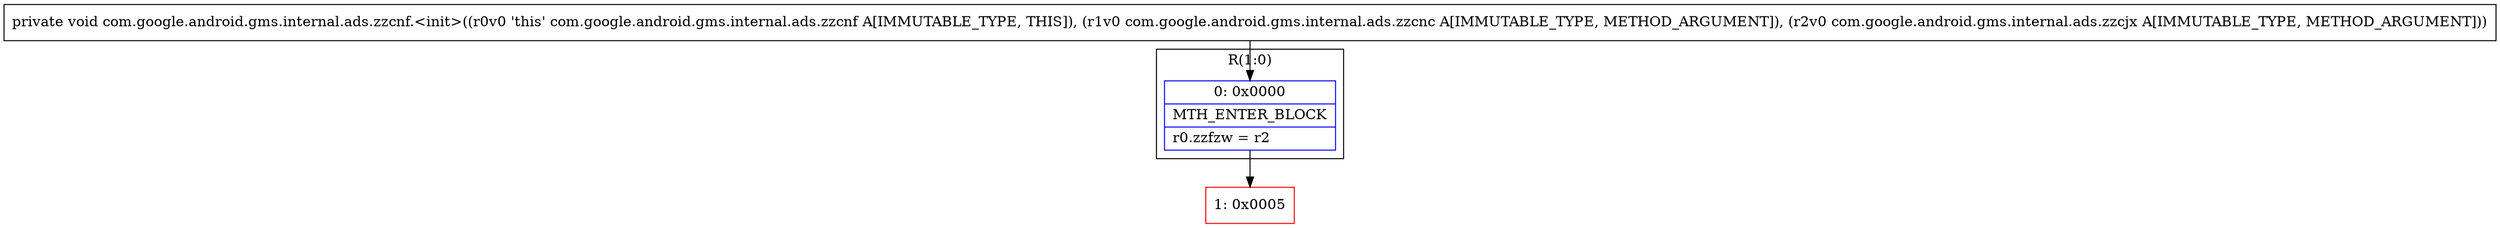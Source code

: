 digraph "CFG forcom.google.android.gms.internal.ads.zzcnf.\<init\>(Lcom\/google\/android\/gms\/internal\/ads\/zzcnc;Lcom\/google\/android\/gms\/internal\/ads\/zzcjx;)V" {
subgraph cluster_Region_1576387481 {
label = "R(1:0)";
node [shape=record,color=blue];
Node_0 [shape=record,label="{0\:\ 0x0000|MTH_ENTER_BLOCK\l|r0.zzfzw = r2\l}"];
}
Node_1 [shape=record,color=red,label="{1\:\ 0x0005}"];
MethodNode[shape=record,label="{private void com.google.android.gms.internal.ads.zzcnf.\<init\>((r0v0 'this' com.google.android.gms.internal.ads.zzcnf A[IMMUTABLE_TYPE, THIS]), (r1v0 com.google.android.gms.internal.ads.zzcnc A[IMMUTABLE_TYPE, METHOD_ARGUMENT]), (r2v0 com.google.android.gms.internal.ads.zzcjx A[IMMUTABLE_TYPE, METHOD_ARGUMENT])) }"];
MethodNode -> Node_0;
Node_0 -> Node_1;
}

